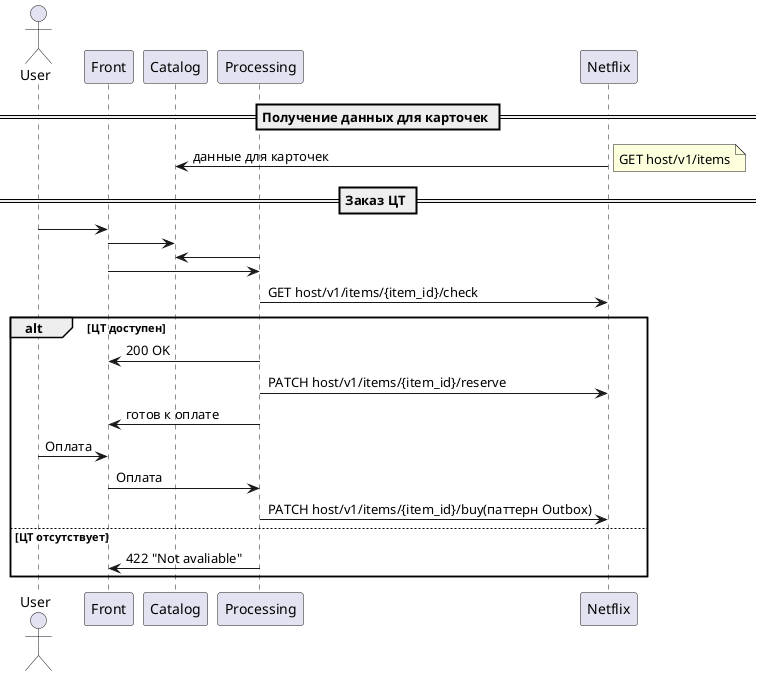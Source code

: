 @startuml
'https://plantuml.com/sequence-diagram

Actor User
participant Front
participant Catalog
participant Processing
participant Netflix
'System(Front,"Витрина")
'System(Catalog,"Каталог")
'System(Processing,"Операции")

== Получение данных для карточек ==
Netflix -> Catalog: данные для карточек
note right
GET host/v1/items
end note
== Заказ ЦТ ==
User -> Front
Front -> Catalog
Processing -> Catalog
Front -> Processing
Processing -> Netflix: GET host/v1/items/{item_id}/check
alt ЦТ доступен
Processing -> Front: 200 OK
Processing -> Netflix: PATCH host/v1/items/{item_id}/reserve
Processing -> Front: готов к оплате
User -> Front: Оплата
Front -> Processing: Оплата
Processing -> Netflix: PATCH host/v1/items/{item_id}/buy(паттерн Outbox)
else ЦТ отсутствует
Processing -> Front: 422 "Not avaliable"
end


@enduml